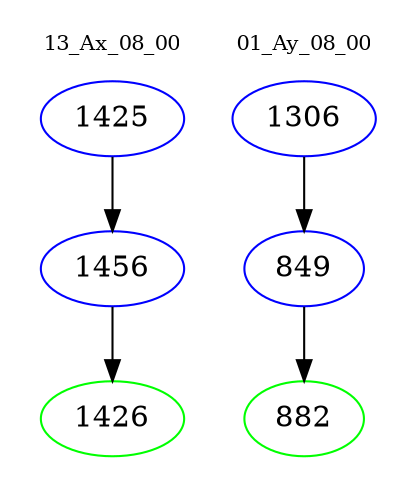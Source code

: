 digraph{
subgraph cluster_0 {
color = white
label = "13_Ax_08_00";
fontsize=10;
T0_1425 [label="1425", color="blue"]
T0_1425 -> T0_1456 [color="black"]
T0_1456 [label="1456", color="blue"]
T0_1456 -> T0_1426 [color="black"]
T0_1426 [label="1426", color="green"]
}
subgraph cluster_1 {
color = white
label = "01_Ay_08_00";
fontsize=10;
T1_1306 [label="1306", color="blue"]
T1_1306 -> T1_849 [color="black"]
T1_849 [label="849", color="blue"]
T1_849 -> T1_882 [color="black"]
T1_882 [label="882", color="green"]
}
}
